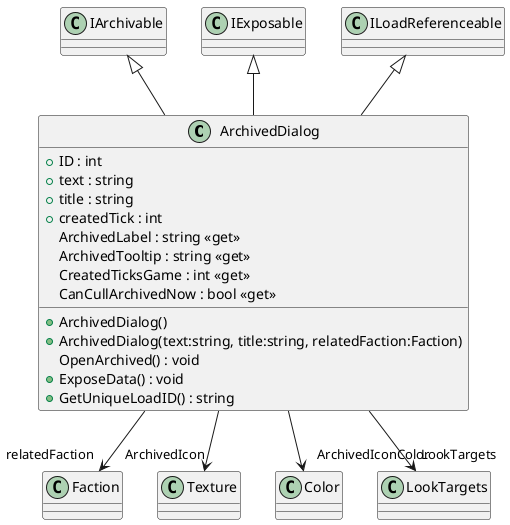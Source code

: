 @startuml
class ArchivedDialog {
    + ID : int
    + text : string
    + title : string
    + createdTick : int
    ArchivedLabel : string <<get>>
    ArchivedTooltip : string <<get>>
    CreatedTicksGame : int <<get>>
    CanCullArchivedNow : bool <<get>>
    + ArchivedDialog()
    + ArchivedDialog(text:string, title:string, relatedFaction:Faction)
    OpenArchived() : void
    + ExposeData() : void
    + GetUniqueLoadID() : string
}
IArchivable <|-- ArchivedDialog
IExposable <|-- ArchivedDialog
ILoadReferenceable <|-- ArchivedDialog
ArchivedDialog --> "relatedFaction" Faction
ArchivedDialog --> "ArchivedIcon" Texture
ArchivedDialog --> "ArchivedIconColor" Color
ArchivedDialog --> "LookTargets" LookTargets
@enduml
